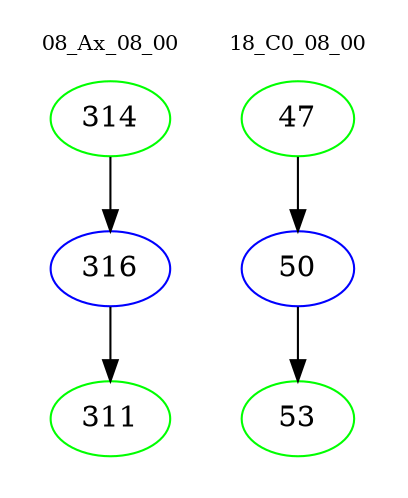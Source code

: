 digraph{
subgraph cluster_0 {
color = white
label = "08_Ax_08_00";
fontsize=10;
T0_314 [label="314", color="green"]
T0_314 -> T0_316 [color="black"]
T0_316 [label="316", color="blue"]
T0_316 -> T0_311 [color="black"]
T0_311 [label="311", color="green"]
}
subgraph cluster_1 {
color = white
label = "18_C0_08_00";
fontsize=10;
T1_47 [label="47", color="green"]
T1_47 -> T1_50 [color="black"]
T1_50 [label="50", color="blue"]
T1_50 -> T1_53 [color="black"]
T1_53 [label="53", color="green"]
}
}
